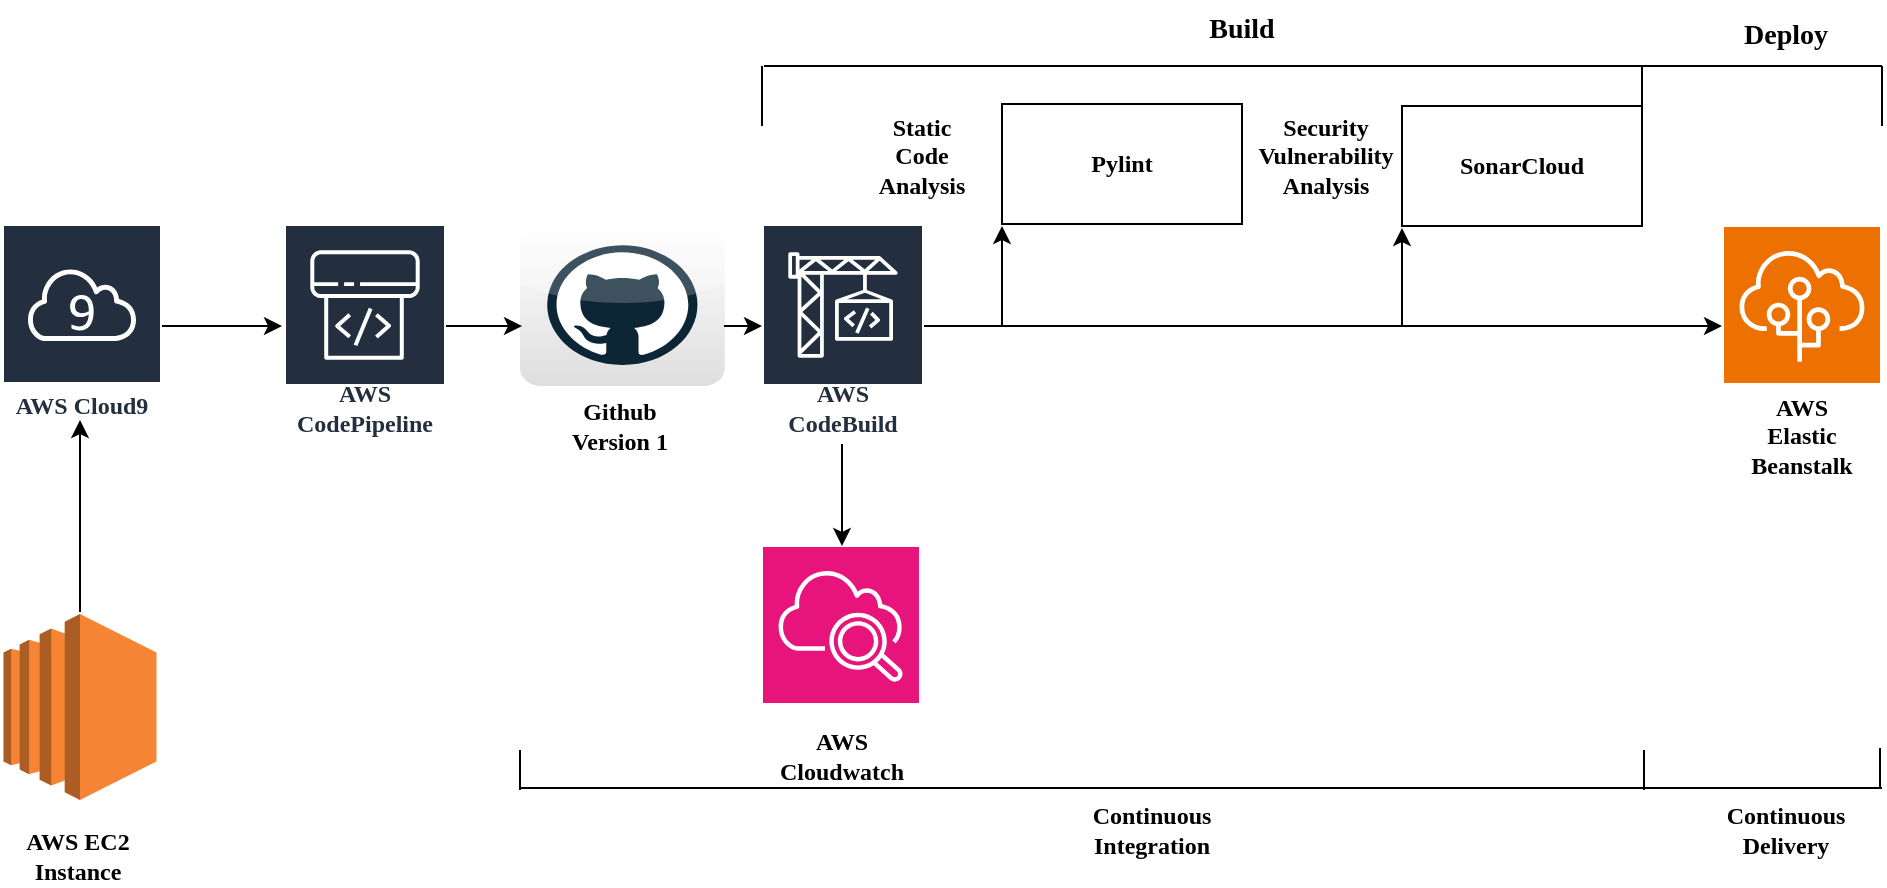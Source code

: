 <mxfile version="24.2.1" type="github">
  <diagram name="Page-1" id="DYBwWQCoP8_SHHaS1T1G">
    <mxGraphModel dx="1050" dy="1657" grid="1" gridSize="10" guides="1" tooltips="1" connect="1" arrows="1" fold="1" page="1" pageScale="1" pageWidth="850" pageHeight="1100" math="0" shadow="0">
      <root>
        <mxCell id="0" />
        <mxCell id="1" parent="0" />
        <mxCell id="KRUjPpqpoe-eQDH3IDyl-1" value="" style="outlineConnect=0;dashed=0;verticalLabelPosition=bottom;verticalAlign=top;align=center;html=1;shape=mxgraph.aws3.ec2;fillColor=#F58534;gradientColor=none;fontFamily=Times New Roman;fontStyle=1" parent="1" vertex="1">
          <mxGeometry x="60.75" y="274" width="76.5" height="93" as="geometry" />
        </mxCell>
        <mxCell id="KRUjPpqpoe-eQDH3IDyl-2" value="AWS Cloud9" style="sketch=0;outlineConnect=0;fontColor=#232F3E;gradientColor=none;strokeColor=#ffffff;fillColor=#232F3E;dashed=0;verticalLabelPosition=middle;verticalAlign=bottom;align=center;html=1;whiteSpace=wrap;fontSize=12;fontStyle=1;spacing=3;shape=mxgraph.aws4.productIcon;prIcon=mxgraph.aws4.cloud9;fontFamily=Times New Roman;" parent="1" vertex="1">
          <mxGeometry x="60" y="79" width="80" height="101" as="geometry" />
        </mxCell>
        <mxCell id="KRUjPpqpoe-eQDH3IDyl-3" value="AWS CodePipeline" style="sketch=0;outlineConnect=0;fontColor=#232F3E;gradientColor=none;strokeColor=#ffffff;fillColor=#232F3E;dashed=0;verticalLabelPosition=middle;verticalAlign=bottom;align=center;html=1;whiteSpace=wrap;fontSize=12;fontStyle=1;spacing=3;shape=mxgraph.aws4.productIcon;prIcon=mxgraph.aws4.codepipeline;fontFamily=Times New Roman;" parent="1" vertex="1">
          <mxGeometry x="201" y="79" width="81" height="110" as="geometry" />
        </mxCell>
        <mxCell id="KRUjPpqpoe-eQDH3IDyl-4" value="AWS CodeBuild" style="sketch=0;outlineConnect=0;fontColor=#232F3E;gradientColor=none;strokeColor=#ffffff;fillColor=#232F3E;dashed=0;verticalLabelPosition=middle;verticalAlign=bottom;align=center;html=1;whiteSpace=wrap;fontSize=12;fontStyle=1;spacing=3;shape=mxgraph.aws4.productIcon;prIcon=mxgraph.aws4.codebuild;fontFamily=Times New Roman;" parent="1" vertex="1">
          <mxGeometry x="440" y="79" width="81" height="110" as="geometry" />
        </mxCell>
        <mxCell id="KRUjPpqpoe-eQDH3IDyl-5" value="&lt;font&gt;&lt;span&gt;SonarCloud&lt;/span&gt;&lt;/font&gt;" style="rounded=0;whiteSpace=wrap;html=1;fontFamily=Times New Roman;fontStyle=1" parent="1" vertex="1">
          <mxGeometry x="760" y="20" width="120" height="60" as="geometry" />
        </mxCell>
        <mxCell id="KRUjPpqpoe-eQDH3IDyl-6" value="Pylint" style="rounded=0;whiteSpace=wrap;html=1;fontFamily=Times New Roman;fontStyle=1" parent="1" vertex="1">
          <mxGeometry x="560" y="19" width="120" height="60" as="geometry" />
        </mxCell>
        <mxCell id="KRUjPpqpoe-eQDH3IDyl-7" value="" style="endArrow=classic;html=1;rounded=0;exitX=0.5;exitY=0;exitDx=0;exitDy=0;exitPerimeter=0;fontFamily=Times New Roman;fontStyle=1" parent="1" edge="1">
          <mxGeometry width="50" height="50" relative="1" as="geometry">
            <mxPoint x="99" y="273" as="sourcePoint" />
            <mxPoint x="99" y="177" as="targetPoint" />
          </mxGeometry>
        </mxCell>
        <mxCell id="KRUjPpqpoe-eQDH3IDyl-8" value="AWS EC2 Instance" style="text;html=1;align=center;verticalAlign=middle;whiteSpace=wrap;rounded=0;fontFamily=Times New Roman;fontStyle=1" parent="1" vertex="1">
          <mxGeometry x="68.25" y="380" width="60" height="30" as="geometry" />
        </mxCell>
        <mxCell id="KRUjPpqpoe-eQDH3IDyl-9" value="" style="endArrow=classic;html=1;rounded=0;fontFamily=Times New Roman;fontStyle=1" parent="1" edge="1">
          <mxGeometry width="50" height="50" relative="1" as="geometry">
            <mxPoint x="140" y="130" as="sourcePoint" />
            <mxPoint x="200" y="130" as="targetPoint" />
          </mxGeometry>
        </mxCell>
        <mxCell id="KRUjPpqpoe-eQDH3IDyl-12" value="" style="endArrow=none;html=1;rounded=0;fontFamily=Times New Roman;fontStyle=1" parent="1" edge="1">
          <mxGeometry width="50" height="50" relative="1" as="geometry">
            <mxPoint x="521" y="130" as="sourcePoint" />
            <mxPoint x="560" y="130" as="targetPoint" />
          </mxGeometry>
        </mxCell>
        <mxCell id="KRUjPpqpoe-eQDH3IDyl-18" value="&lt;font&gt;&lt;span&gt;Static Code Analysis&lt;/span&gt;&lt;/font&gt;" style="text;html=1;align=center;verticalAlign=middle;whiteSpace=wrap;rounded=0;fontFamily=Times New Roman;fontStyle=1" parent="1" vertex="1">
          <mxGeometry x="490" y="30" width="60" height="30" as="geometry" />
        </mxCell>
        <mxCell id="KRUjPpqpoe-eQDH3IDyl-19" value="Security Vulnerability Analysis" style="text;html=1;align=center;verticalAlign=middle;whiteSpace=wrap;rounded=0;fontFamily=Times New Roman;fontStyle=1" parent="1" vertex="1">
          <mxGeometry x="692" y="30" width="60" height="30" as="geometry" />
        </mxCell>
        <mxCell id="KRUjPpqpoe-eQDH3IDyl-23" value="" style="sketch=0;points=[[0,0,0],[0.25,0,0],[0.5,0,0],[0.75,0,0],[1,0,0],[0,1,0],[0.25,1,0],[0.5,1,0],[0.75,1,0],[1,1,0],[0,0.25,0],[0,0.5,0],[0,0.75,0],[1,0.25,0],[1,0.5,0],[1,0.75,0]];outlineConnect=0;fontColor=#232F3E;fillColor=#ED7100;strokeColor=#ffffff;dashed=0;verticalLabelPosition=bottom;verticalAlign=top;align=center;html=1;fontSize=12;fontStyle=1;aspect=fixed;shape=mxgraph.aws4.resourceIcon;resIcon=mxgraph.aws4.elastic_beanstalk;fontFamily=Times New Roman;" parent="1" vertex="1">
          <mxGeometry x="921" y="80.5" width="78" height="78" as="geometry" />
        </mxCell>
        <mxCell id="KRUjPpqpoe-eQDH3IDyl-27" value="AWS Elastic Beanstalk" style="text;html=1;align=center;verticalAlign=middle;whiteSpace=wrap;rounded=0;fontFamily=Times New Roman;fontStyle=1" parent="1" vertex="1">
          <mxGeometry x="930" y="170" width="60" height="30" as="geometry" />
        </mxCell>
        <mxCell id="KRUjPpqpoe-eQDH3IDyl-28" value="Deploy" style="text;html=1;align=center;verticalAlign=middle;whiteSpace=wrap;rounded=0;fontFamily=Times New Roman;fontStyle=1;fontSize=14;" parent="1" vertex="1">
          <mxGeometry x="922" y="-30" width="60" height="30" as="geometry" />
        </mxCell>
        <mxCell id="NvspgUH31dX_bVLiAi1N-3" value="" style="dashed=0;outlineConnect=0;html=1;align=center;labelPosition=center;verticalLabelPosition=bottom;verticalAlign=top;shape=mxgraph.webicons.github;gradientColor=#DFDEDE;fontFamily=Times New Roman;fontStyle=1" vertex="1" parent="1">
          <mxGeometry x="319" y="79" width="102.4" height="81" as="geometry" />
        </mxCell>
        <mxCell id="NvspgUH31dX_bVLiAi1N-5" value="" style="endArrow=classic;html=1;rounded=0;fontFamily=Times New Roman;fontStyle=1" edge="1" parent="1">
          <mxGeometry width="50" height="50" relative="1" as="geometry">
            <mxPoint x="421" y="130" as="sourcePoint" />
            <mxPoint x="440" y="130" as="targetPoint" />
          </mxGeometry>
        </mxCell>
        <mxCell id="NvspgUH31dX_bVLiAi1N-6" value="Github Version 1" style="text;html=1;align=center;verticalAlign=middle;whiteSpace=wrap;rounded=0;fontFamily=Times New Roman;fontStyle=1" vertex="1" parent="1">
          <mxGeometry x="339" y="164.5" width="60" height="30" as="geometry" />
        </mxCell>
        <mxCell id="NvspgUH31dX_bVLiAi1N-7" value="" style="endArrow=none;html=1;rounded=0;fontFamily=Times New Roman;fontStyle=1" edge="1" parent="1">
          <mxGeometry width="50" height="50" relative="1" as="geometry">
            <mxPoint x="319" y="342" as="sourcePoint" />
            <mxPoint x="319" y="362" as="targetPoint" />
          </mxGeometry>
        </mxCell>
        <mxCell id="NvspgUH31dX_bVLiAi1N-8" value="" style="endArrow=none;html=1;rounded=0;fontFamily=Times New Roman;fontStyle=1" edge="1" parent="1">
          <mxGeometry width="50" height="50" relative="1" as="geometry">
            <mxPoint x="319" y="361" as="sourcePoint" />
            <mxPoint x="838" y="361" as="targetPoint" />
          </mxGeometry>
        </mxCell>
        <mxCell id="NvspgUH31dX_bVLiAi1N-13" value="" style="endArrow=none;html=1;rounded=0;fontFamily=Times New Roman;fontStyle=1" edge="1" parent="1">
          <mxGeometry width="50" height="50" relative="1" as="geometry">
            <mxPoint x="881" y="342" as="sourcePoint" />
            <mxPoint x="881" y="362" as="targetPoint" />
          </mxGeometry>
        </mxCell>
        <mxCell id="NvspgUH31dX_bVLiAi1N-14" value="" style="endArrow=none;html=1;rounded=0;fontFamily=Times New Roman;fontStyle=1" edge="1" parent="1">
          <mxGeometry width="50" height="50" relative="1" as="geometry">
            <mxPoint x="824" y="361" as="sourcePoint" />
            <mxPoint x="880" y="361" as="targetPoint" />
          </mxGeometry>
        </mxCell>
        <mxCell id="NvspgUH31dX_bVLiAi1N-15" value="&lt;font&gt;&lt;span&gt;Continuous Integration&lt;/span&gt;&lt;/font&gt;" style="text;html=1;align=center;verticalAlign=middle;whiteSpace=wrap;rounded=0;fontFamily=Times New Roman;fontStyle=1" vertex="1" parent="1">
          <mxGeometry x="590" y="367" width="90" height="30" as="geometry" />
        </mxCell>
        <mxCell id="NvspgUH31dX_bVLiAi1N-16" value="&lt;span&gt;&lt;font&gt;Continuous Delivery&lt;/font&gt;&lt;/span&gt;" style="text;html=1;align=center;verticalAlign=middle;whiteSpace=wrap;rounded=0;fontFamily=Times New Roman;fontStyle=1" vertex="1" parent="1">
          <mxGeometry x="922" y="367" width="60" height="30" as="geometry" />
        </mxCell>
        <mxCell id="NvspgUH31dX_bVLiAi1N-17" value="" style="endArrow=classic;html=1;rounded=0;fontFamily=Times New Roman;fontStyle=1" edge="1" parent="1">
          <mxGeometry width="50" height="50" relative="1" as="geometry">
            <mxPoint x="480" y="189" as="sourcePoint" />
            <mxPoint x="480" y="240" as="targetPoint" />
          </mxGeometry>
        </mxCell>
        <mxCell id="NvspgUH31dX_bVLiAi1N-18" value="" style="sketch=0;points=[[0,0,0],[0.25,0,0],[0.5,0,0],[0.75,0,0],[1,0,0],[0,1,0],[0.25,1,0],[0.5,1,0],[0.75,1,0],[1,1,0],[0,0.25,0],[0,0.5,0],[0,0.75,0],[1,0.25,0],[1,0.5,0],[1,0.75,0]];points=[[0,0,0],[0.25,0,0],[0.5,0,0],[0.75,0,0],[1,0,0],[0,1,0],[0.25,1,0],[0.5,1,0],[0.75,1,0],[1,1,0],[0,0.25,0],[0,0.5,0],[0,0.75,0],[1,0.25,0],[1,0.5,0],[1,0.75,0]];outlineConnect=0;fontColor=#232F3E;fillColor=#E7157B;strokeColor=#ffffff;dashed=0;verticalLabelPosition=bottom;verticalAlign=top;align=center;html=1;fontSize=12;fontStyle=1;aspect=fixed;shape=mxgraph.aws4.resourceIcon;resIcon=mxgraph.aws4.cloudwatch_2;fontFamily=Times New Roman;" vertex="1" parent="1">
          <mxGeometry x="440.5" y="240.5" width="78" height="78" as="geometry" />
        </mxCell>
        <mxCell id="NvspgUH31dX_bVLiAi1N-19" value="&lt;span&gt;AWS Cloudwatch&lt;/span&gt;" style="text;html=1;align=center;verticalAlign=middle;whiteSpace=wrap;rounded=0;fontFamily=Times New Roman;fontStyle=1" vertex="1" parent="1">
          <mxGeometry x="449.5" y="330" width="60" height="30" as="geometry" />
        </mxCell>
        <mxCell id="NvspgUH31dX_bVLiAi1N-30" value="" style="endArrow=classic;html=1;rounded=0;" edge="1" parent="1">
          <mxGeometry width="50" height="50" relative="1" as="geometry">
            <mxPoint x="282" y="130" as="sourcePoint" />
            <mxPoint x="320" y="130" as="targetPoint" />
          </mxGeometry>
        </mxCell>
        <mxCell id="NvspgUH31dX_bVLiAi1N-36" value="&lt;b style=&quot;font-size: 14px;&quot;&gt;Build&lt;/b&gt;" style="text;html=1;align=center;verticalAlign=middle;whiteSpace=wrap;rounded=0;fontFamily=Times New Roman;fontSize=14;" vertex="1" parent="1">
          <mxGeometry x="650" y="-33" width="60" height="30" as="geometry" />
        </mxCell>
        <mxCell id="NvspgUH31dX_bVLiAi1N-37" value="" style="endArrow=none;html=1;rounded=0;" edge="1" parent="1">
          <mxGeometry width="50" height="50" relative="1" as="geometry">
            <mxPoint x="440" y="30" as="sourcePoint" />
            <mxPoint x="440" as="targetPoint" />
          </mxGeometry>
        </mxCell>
        <mxCell id="NvspgUH31dX_bVLiAi1N-38" value="" style="endArrow=none;html=1;rounded=0;" edge="1" parent="1">
          <mxGeometry width="50" height="50" relative="1" as="geometry">
            <mxPoint x="441" as="sourcePoint" />
            <mxPoint x="821" as="targetPoint" />
          </mxGeometry>
        </mxCell>
        <mxCell id="NvspgUH31dX_bVLiAi1N-40" value="" style="endArrow=none;html=1;rounded=0;" edge="1" parent="1">
          <mxGeometry width="50" height="50" relative="1" as="geometry">
            <mxPoint x="880" y="20" as="sourcePoint" />
            <mxPoint x="880" as="targetPoint" />
          </mxGeometry>
        </mxCell>
        <mxCell id="NvspgUH31dX_bVLiAi1N-41" value="" style="endArrow=none;html=1;rounded=0;" edge="1" parent="1">
          <mxGeometry width="50" height="50" relative="1" as="geometry">
            <mxPoint x="1000" y="30" as="sourcePoint" />
            <mxPoint x="1000" as="targetPoint" />
          </mxGeometry>
        </mxCell>
        <mxCell id="NvspgUH31dX_bVLiAi1N-42" value="" style="endArrow=none;html=1;rounded=0;" edge="1" parent="1">
          <mxGeometry width="50" height="50" relative="1" as="geometry">
            <mxPoint x="821" as="sourcePoint" />
            <mxPoint x="1000" as="targetPoint" />
          </mxGeometry>
        </mxCell>
        <mxCell id="NvspgUH31dX_bVLiAi1N-44" value="" style="endArrow=classic;html=1;rounded=0;" edge="1" parent="1">
          <mxGeometry width="50" height="50" relative="1" as="geometry">
            <mxPoint x="560" y="130" as="sourcePoint" />
            <mxPoint x="560" y="80" as="targetPoint" />
          </mxGeometry>
        </mxCell>
        <mxCell id="NvspgUH31dX_bVLiAi1N-45" value="" style="endArrow=none;html=1;rounded=0;" edge="1" parent="1">
          <mxGeometry width="50" height="50" relative="1" as="geometry">
            <mxPoint x="560" y="130" as="sourcePoint" />
            <mxPoint x="760" y="130" as="targetPoint" />
          </mxGeometry>
        </mxCell>
        <mxCell id="NvspgUH31dX_bVLiAi1N-46" value="" style="endArrow=classic;html=1;rounded=0;" edge="1" parent="1">
          <mxGeometry width="50" height="50" relative="1" as="geometry">
            <mxPoint x="760" y="130" as="sourcePoint" />
            <mxPoint x="760" y="81" as="targetPoint" />
          </mxGeometry>
        </mxCell>
        <mxCell id="NvspgUH31dX_bVLiAi1N-47" value="" style="endArrow=classic;html=1;rounded=0;" edge="1" parent="1">
          <mxGeometry width="50" height="50" relative="1" as="geometry">
            <mxPoint x="760" y="130" as="sourcePoint" />
            <mxPoint x="920" y="130" as="targetPoint" />
          </mxGeometry>
        </mxCell>
        <mxCell id="NvspgUH31dX_bVLiAi1N-49" value="" style="endArrow=none;html=1;rounded=0;fontFamily=Times New Roman;fontStyle=1" edge="1" parent="1">
          <mxGeometry width="50" height="50" relative="1" as="geometry">
            <mxPoint x="880" y="361" as="sourcePoint" />
            <mxPoint x="1000" y="361" as="targetPoint" />
          </mxGeometry>
        </mxCell>
        <mxCell id="NvspgUH31dX_bVLiAi1N-50" value="" style="endArrow=none;html=1;rounded=0;fontFamily=Times New Roman;fontStyle=1" edge="1" parent="1">
          <mxGeometry width="50" height="50" relative="1" as="geometry">
            <mxPoint x="999" y="341" as="sourcePoint" />
            <mxPoint x="999" y="361" as="targetPoint" />
          </mxGeometry>
        </mxCell>
      </root>
    </mxGraphModel>
  </diagram>
</mxfile>
